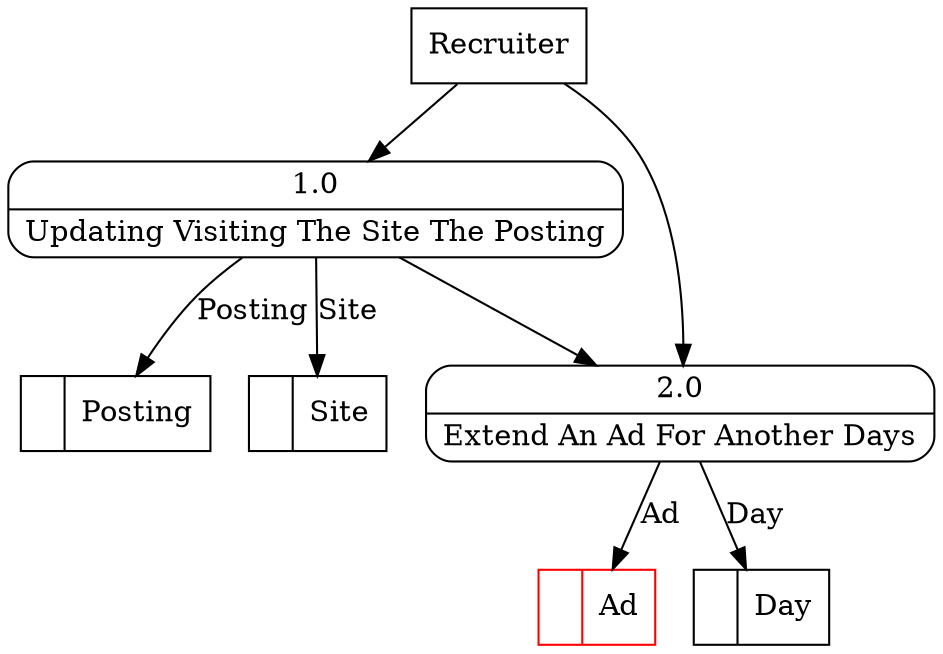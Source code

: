 digraph dfd2{ 
node[shape=record]
200 [label="<f0>  |<f1> Ad " color=red];
201 [label="<f0>  |<f1> Posting " ];
202 [label="<f0>  |<f1> Site " ];
203 [label="<f0>  |<f1> Day " ];
204 [label="Recruiter" shape=box];
205 [label="{<f0> 1.0|<f1> Updating Visiting The Site The Posting }" shape=Mrecord];
206 [label="{<f0> 2.0|<f1> Extend An Ad For Another Days }" shape=Mrecord];
204 -> 205
204 -> 206
205 -> 206
205 -> 202 [label="Site"]
205 -> 201 [label="Posting"]
206 -> 200 [label="Ad"]
206 -> 203 [label="Day"]
}
